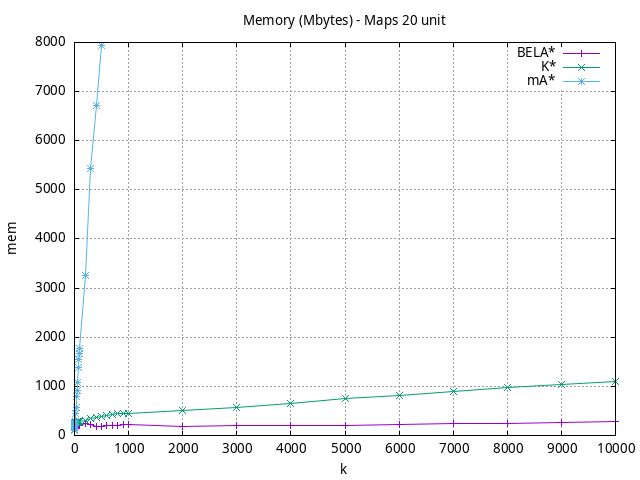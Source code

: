 #!/usr/bin/gnuplot
# -*- coding: utf-8 -*-
#
# results/maps/unit/20/random512-20.heuristic.unit.mem.gnuplot
#
# Started on 04/07/2024 22:03:38
# Author: Carlos Linares López
set grid
set xlabel "k"
set ylabel "mem"

set title "Memory (Mbytes) - Maps 20 unit"

set terminal png enhanced font "Ariel,10"
set output 'random512-20.heuristic.unit.mem.png'

plot "-" title "BELA*"      with linesp, "-" title "K*"      with linesp, "-" title "mA*"      with linesp

	1 180.64
	2 208.4
	3 229.8
	4 230.0
	5 230.0
	6 230.0
	7 230.0
	8 230.0
	9 230.0
	10 230.0
	20 230.0
	30 230.0
	40 230.0
	50 229.4
	60 230.0
	70 230.0
	80 194.0
	90 239.7
	100 211.82
	200 239.7
	300 216.72
	400 186.82
	500 192.84
	600 213.33
	700 207.04
	800 195.15
	900 226.35
	1000 217.58
	2000 184.05
	3000 199.17
	4000 196.91
	5000 194.24
	6000 219.31
	7000 235.47
	8000 253.54
	9000 268.17
	10000 287.28
end
	1 228.48
	2 246.05
	3 249.6
	4 251.3
	5 254.01
	6 258.0
	7 259.68
	8 261.64
	9 262.28
	10 259.2
	20 264.55
	30 267.58
	40 271.43
	50 273.71
	60 276.06
	70 276.99
	80 279.79
	90 281.15
	100 283.94
	200 303.21
	300 338.41
	400 372.9
	500 389.05
	600 401.5
	700 419.3
	800 437.71
	900 449.25
	1000 443.26
	2000 506.62
	3000 578.31
	4000 644.9
	5000 745.22
	6000 810.17
	7000 888.31
	8000 972.15
	9000 1038.76
	10000 1105.86
end
	1 101.56
	2 129.77
	3 163.19
	4 174.09
	5 188.29
	6 203.6
	7 226.99
	8 249.92
	9 272.89
	10 280.83
	20 443.12
	30 562.61
	40 787.44
	50 924.28
	60 1075.27
	70 1392.96
	80 1540.6
	90 1663.89
	100 1772.84
	200 3264.92
	300 5438.12
	400 6722.98
	500 7947.67
end
